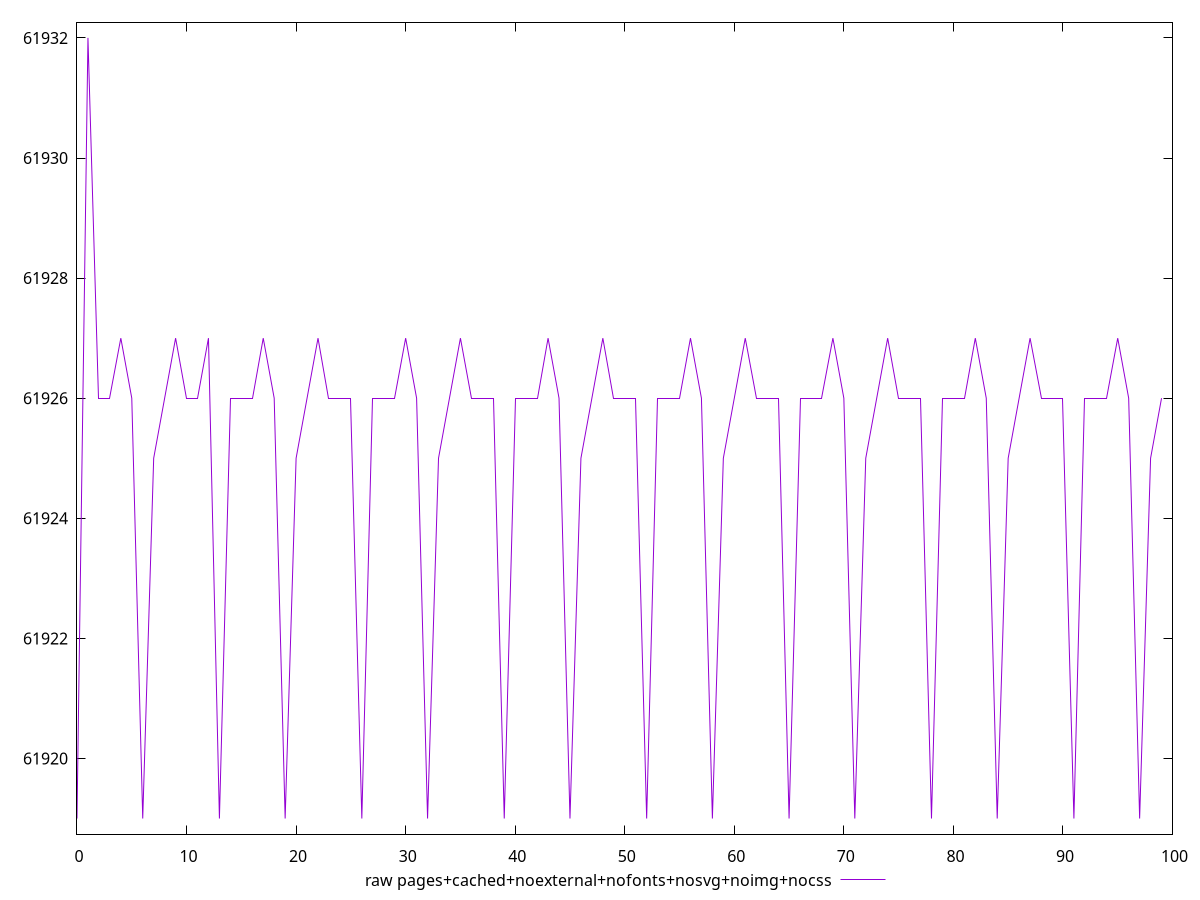 $_rawPagesCachedNoexternalNofontsNosvgNoimgNocss <<EOF
61919
61932
61926
61926
61927
61926
61919
61925
61926
61927
61926
61926
61927
61919
61926
61926
61926
61927
61926
61919
61925
61926
61927
61926
61926
61926
61919
61926
61926
61926
61927
61926
61919
61925
61926
61927
61926
61926
61926
61919
61926
61926
61926
61927
61926
61919
61925
61926
61927
61926
61926
61926
61919
61926
61926
61926
61927
61926
61919
61925
61926
61927
61926
61926
61926
61919
61926
61926
61926
61927
61926
61919
61925
61926
61927
61926
61926
61926
61919
61926
61926
61926
61927
61926
61919
61925
61926
61927
61926
61926
61926
61919
61926
61926
61926
61927
61926
61919
61925
61926
EOF
set key outside below
set terminal pngcairo
set output "report_00005_2020-11-02T22-26-11.212Z/total-byte-weight/pages+cached+noexternal+nofonts+nosvg+noimg+nocss//raw.png"
set yrange [61918.74:61932.26]
plot $_rawPagesCachedNoexternalNofontsNosvgNoimgNocss title "raw pages+cached+noexternal+nofonts+nosvg+noimg+nocss" with line ,